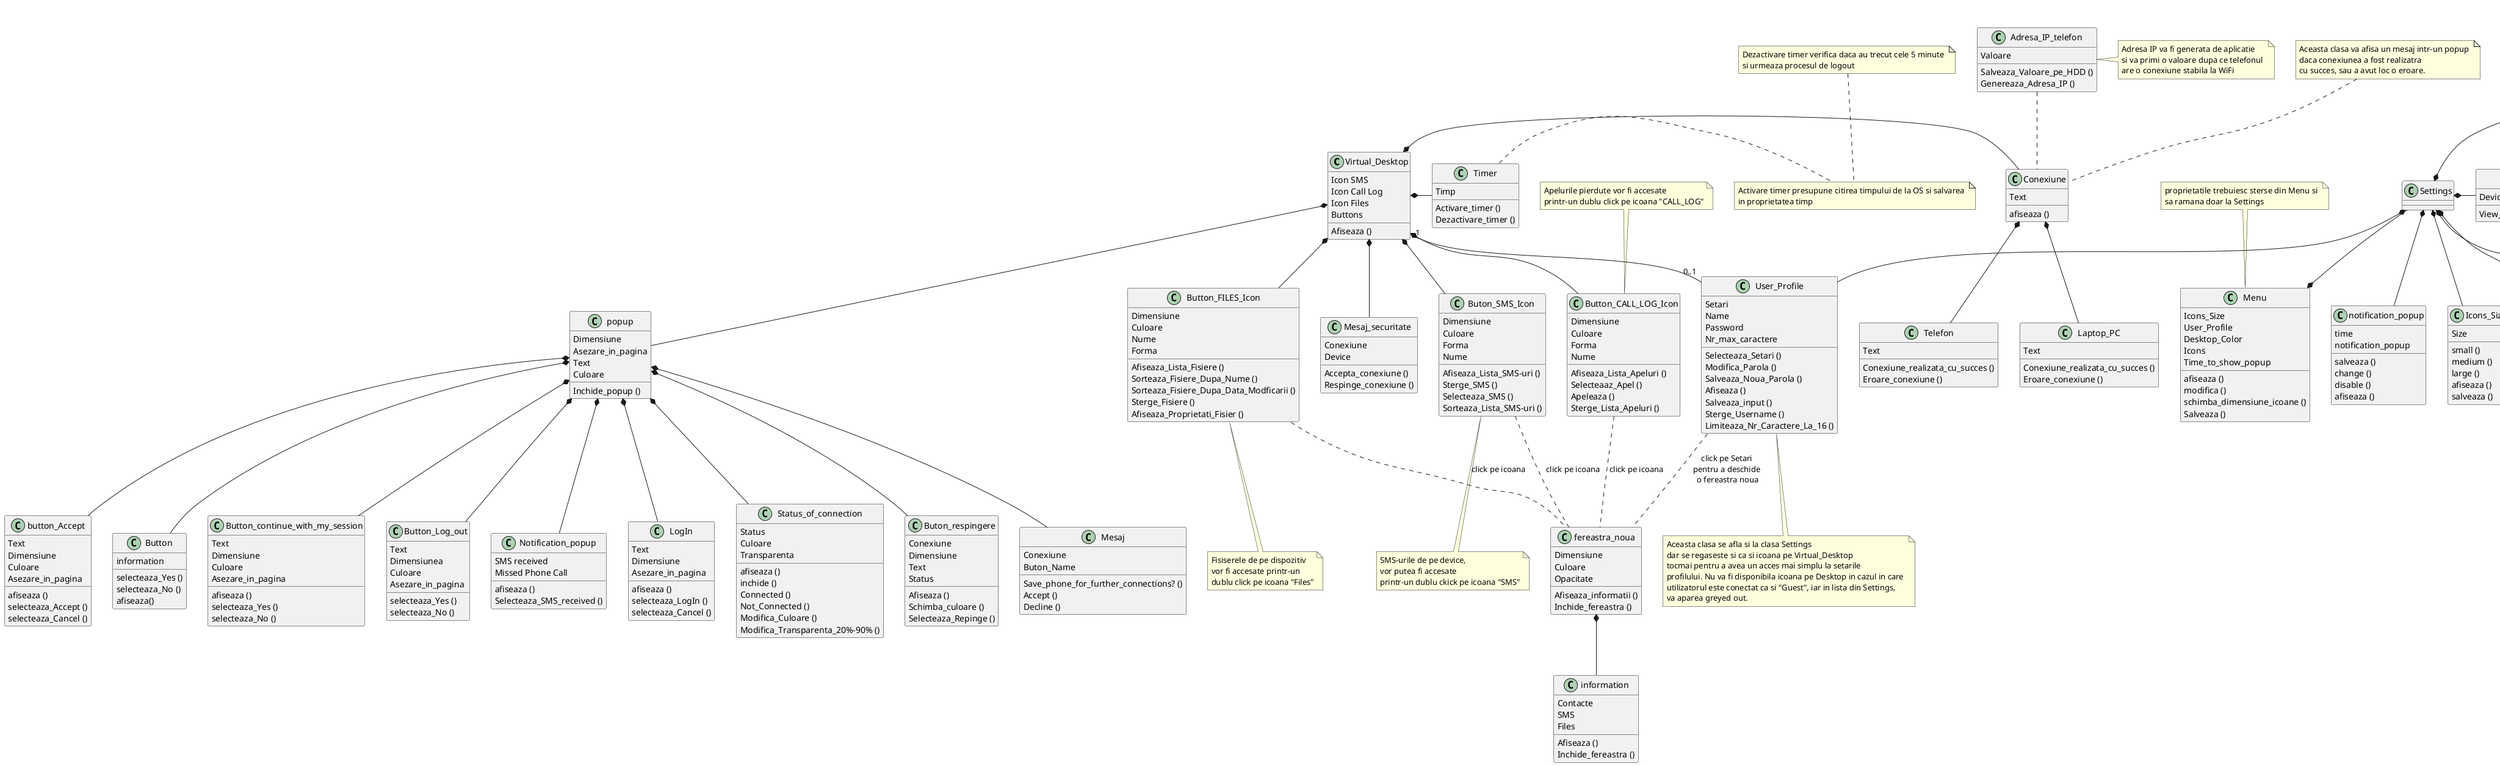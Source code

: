 @startuml
class Virtual_Desktop {
Icon SMS
Icon Call Log
Icon Files
Buttons
Afiseaza ()
}

class Icons {
}

class Buton_SMS_Icon {
Dimensiune
Culoare
Forma
Nume
Afiseaza_Lista_SMS-uri ()
Sterge_SMS ()
Selecteaza_SMS ()
Sorteaza_Lista_SMS-uri ()
}
note bottom : SMS-urile de pe device,\nvor putea fi accesate \nprintr-un dublu ckick pe icoana "SMS"

class Button_CALL_LOG_Icon {
Dimensiune
Culoare
Forma
Nume
Afiseaza_Lista_Apeluri ()
Selecteaaz_Apel ()
Apeleaza ()
Sterge_Lista_Apeluri ()
}
note top : Apelurile pierdute vor fi accesate \nprintr-un dublu click pe icoana "CALL_LOG"

class Button_FILES_Icon {
Dimensiune
Culoare
Nume
Forma
Afiseaza_Lista_Fisiere ()
Sorteaza_Fisiere_Dupa_Nume ()
Sorteaza_Fisiere_Dupa_Data_Modficarii ()
Sterge_Fisiere ()
Afiseaza_Proprietati_Fisier ()
}
note bottom : Fisiserele de pe dispozitiv \nvor fi accesate printr-un \ndublu click pe icoana "Files"

class Buton_respingere {
Conexiune
Dimensiune
Text
Status
Afiseaza ()
Schimba_culoare ()
Selecteaza_Repinge ()

}

class Telefon {
Text
Conexiune_realizata_cu_succes ()
Eroare_conexiune ()
}

class Laptop_PC {
Text
Conexiune_realizata_cu_succes ()
Eroare_conexiune ()
}

class Conexiune {
Text
afiseaza ()
}
note top : Aceasta clasa va afisa un mesaj intr-un popup \ndaca conexiunea a fost realizatra \ncu succes, sau a avut loc o eroare.

class Mesaj_securitate {
Conexiune
Device
Accepta_conexiune ()
Respinge_conexiune ()
}

class Mesaj {
Conexiune
Buton_Name
Save_phone_for_further_connections? ()
Accept ()
Decline ()
}

class Adresa_IP_telefon {
Valoare
Salveaza_Valoare_pe_HDD ()
Genereaza_Adresa_IP ()
}
Note right : Adresa IP va fi generata de aplicatie \nsi va primi o valoare dupa ce telefonul \nare o conexiune stabila la WiFi

class Lista {
Device
View_last_3_saved_devices ()
}


class button_Accept{
Text
Dimensiune
Culoare
Asezare_in_pagina
afiseaza ()
selecteaza_Accept ()
selecteaza_Cancel ()
}

popup *-- Button
popup *-- Button_continue_with_my_session
popup *-- Button_Log_out
popup *-- Notification_popup
popup *-- button_Accept
popup *-- Buton_respingere
popup *-- Mesaj
Settings *-- notification_popup
popup *-- LogIn
Settings *- Desktop_Color
Settings *-- Icons_Size
Settings *-- Icons
Settings --* Menu
Settings *-- Dropdwon_list
Virtual_Desktop *-- Button_FILES_Icon
Virtual_Desktop *-- Buton_SMS_Icon
Virtual_Desktop *-- Button_CALL_LOG_Icon
Virtual_Desktop "1" o-- "0..1" User_Profile
Virtual_Desktop *-- Mesaj_securitate
Settings *-- User_Profile
User_Profile .. fereastra_noua : click pe Setari \npentru a deschide \no fereastra noua
Virtual_Desktop *-- popup
popup *-- Status_of_connection
Settings *- Lista
Virtual_Desktop *- Conexiune
Virtual_Desktop *- Timer


class User_Profile {
Setari
Name
Password
Nr_max_caractere
Selecteaza_Setari ()
Modifica_Parola ()
Salveaza_Noua_Parola ()
Afiseaza ()
Salveaza_input ()
Sterge_Username ()
Limiteaza_Nr_Caractere_La_16 ()
}
note bottom : Aceasta clasa se afla si la clasa Settings \ndar se regaseste si ca si icoana pe Virtual_Desktop \ntocmai pentru a avea un acces mai simplu la setarile \nprofilului. Nu va fi disponibila icoana pe Desktop in cazul in care \nutilizatorul este conectat ca si "Guest", iar in lista din Settings, \nva aparea greyed out.

class Button_Log_out {
Text
Dimensiunea
Culoare
Asezare_in_pagina
selecteaza_Yes ()
selecteaza_No ()
}

class Button_continue_with_my_session {
afiseaza ()
Text
Dimensiune
Culoare
Asezare_in_pagina
selecteaza_Yes ()
selecteaza_No ()
}

class Icons_Size {
Size
small ()
medium ()
large ()
afiseaza ()
salveaza ()
}

class Desktop_Color {
Afiseaza ()
Salveaza ()
Modifica ()
Culoare
Wallpaper
}

class Icons {
sorteaza ()
salveaza ()
Marime
Culoare
}

class Menu {
afiseaza ()
modifica ()
schimba_dimensiune_icoane ()
Salveaza ()
Icons_Size
User_Profile
Desktop_Color
Icons
Time_to_show_popup
}

note top : proprietatile trebuiesc sterse din Menu si \nsa ramana doar la Settings

class notification_popup {
time
notification_popup
salveaza ()
change ()
disable ()
afiseaza ()
}

class User {
Name
Password
Nr_max_caractere
afiseaza ()
salveaza_inpunt ()
sterge_username ()
limiteaza_numar_caractere_la_16 ()
}

class Dropdwon_list {
Lista
Text
afiseaza ()
selecteaza ()
}

class popup {
Dimensiune
Asezare_in_pagina
Text
Culoare
Inchide_popup ()
}

class Settings {
}

class Status_of_connection {
Status
Culoare
Transparenta
afiseaza ()
inchide ()
Connected ()
Not_Connected ()
Modifica_Culoare ()
Modifica_Transparenta_20%-90% ()
}

class fereastra_noua {
Dimensiune
Culoare
Opacitate
Afiseaza_informatii ()
Inchide_fereastra ()
}

class Button {
information
selecteaza_Yes ()
selecteaza_No ()
afiseaza()
}

class Notification_popup {
SMS received
Missed Phone Call
afiseaza ()
Selecteaza_SMS_received ()
}

class information {
Contacte
SMS
Files
Afiseaza ()
Inchide_fereastra ()
}

fereastra_noua *-- information
Buton_SMS_Icon .. fereastra_noua : click pe icoana
Button_CALL_LOG_Icon .. fereastra_noua : click pe icoana
Button_FILES_Icon .. fereastra_noua : click pe icoana
Adresa_IP_telefon .. Conexiune

class LogIn {
Text
Dimensiune
Asezare_in_pagina
afiseaza ()
selecteaza_LogIn ()
selecteaza_Cancel ()
}


Conexiune *-- Telefon
Conexiune *-- Laptop_PC

class Timer {
Timp
Activare_timer ()
Dezactivare_timer ()
}
note right: Activare timer presupune citirea timpului de la OS si salvarea \nin proprietatea timp
note top: Dezactivare timer verifica daca au trecut cele 5 minute \nsi urmeaza procesul de logout


class procesul_de_hoovering {
Hoover_over_desktop ()
Click_anywhere_in_app ()
}
note left : Activare timer - timerul se reseteaza \nprin procesul de hoovering peste \ndesktopul aplicatiei, \nsau daca se apasa un click, \noriunde in aplicatie.

class Informatii_SMS {
}

class Informatii_Contacte {
}

class Informatii_Files {
}

@enduml